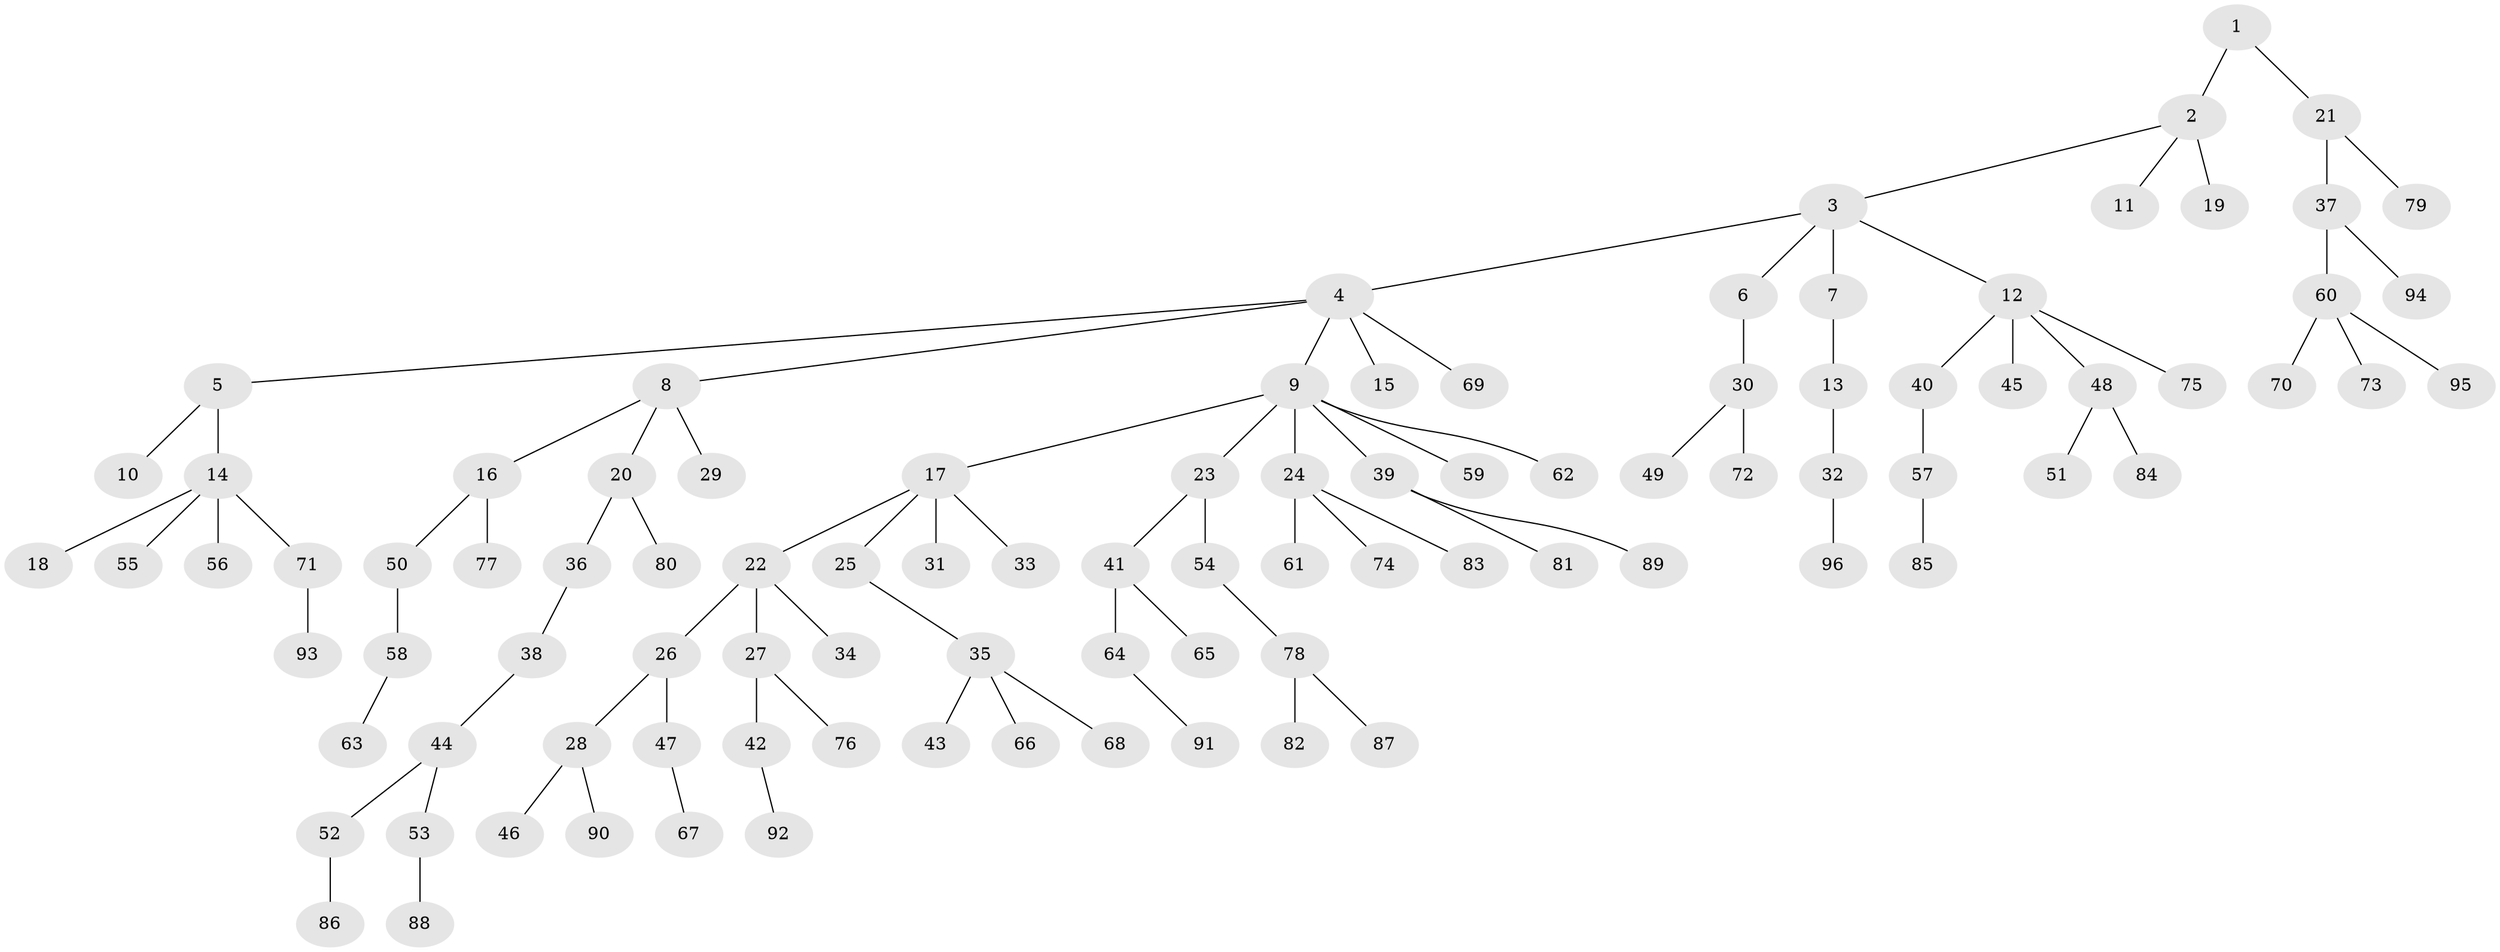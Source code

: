 // coarse degree distribution, {3: 0.1791044776119403, 5: 0.04477611940298507, 11: 0.014925373134328358, 6: 0.014925373134328358, 1: 0.5970149253731343, 2: 0.11940298507462686, 4: 0.029850746268656716}
// Generated by graph-tools (version 1.1) at 2025/42/03/06/25 10:42:05]
// undirected, 96 vertices, 95 edges
graph export_dot {
graph [start="1"]
  node [color=gray90,style=filled];
  1;
  2;
  3;
  4;
  5;
  6;
  7;
  8;
  9;
  10;
  11;
  12;
  13;
  14;
  15;
  16;
  17;
  18;
  19;
  20;
  21;
  22;
  23;
  24;
  25;
  26;
  27;
  28;
  29;
  30;
  31;
  32;
  33;
  34;
  35;
  36;
  37;
  38;
  39;
  40;
  41;
  42;
  43;
  44;
  45;
  46;
  47;
  48;
  49;
  50;
  51;
  52;
  53;
  54;
  55;
  56;
  57;
  58;
  59;
  60;
  61;
  62;
  63;
  64;
  65;
  66;
  67;
  68;
  69;
  70;
  71;
  72;
  73;
  74;
  75;
  76;
  77;
  78;
  79;
  80;
  81;
  82;
  83;
  84;
  85;
  86;
  87;
  88;
  89;
  90;
  91;
  92;
  93;
  94;
  95;
  96;
  1 -- 2;
  1 -- 21;
  2 -- 3;
  2 -- 11;
  2 -- 19;
  3 -- 4;
  3 -- 6;
  3 -- 7;
  3 -- 12;
  4 -- 5;
  4 -- 8;
  4 -- 9;
  4 -- 15;
  4 -- 69;
  5 -- 10;
  5 -- 14;
  6 -- 30;
  7 -- 13;
  8 -- 16;
  8 -- 20;
  8 -- 29;
  9 -- 17;
  9 -- 23;
  9 -- 24;
  9 -- 39;
  9 -- 59;
  9 -- 62;
  12 -- 40;
  12 -- 45;
  12 -- 48;
  12 -- 75;
  13 -- 32;
  14 -- 18;
  14 -- 55;
  14 -- 56;
  14 -- 71;
  16 -- 50;
  16 -- 77;
  17 -- 22;
  17 -- 25;
  17 -- 31;
  17 -- 33;
  20 -- 36;
  20 -- 80;
  21 -- 37;
  21 -- 79;
  22 -- 26;
  22 -- 27;
  22 -- 34;
  23 -- 41;
  23 -- 54;
  24 -- 61;
  24 -- 74;
  24 -- 83;
  25 -- 35;
  26 -- 28;
  26 -- 47;
  27 -- 42;
  27 -- 76;
  28 -- 46;
  28 -- 90;
  30 -- 49;
  30 -- 72;
  32 -- 96;
  35 -- 43;
  35 -- 66;
  35 -- 68;
  36 -- 38;
  37 -- 60;
  37 -- 94;
  38 -- 44;
  39 -- 81;
  39 -- 89;
  40 -- 57;
  41 -- 64;
  41 -- 65;
  42 -- 92;
  44 -- 52;
  44 -- 53;
  47 -- 67;
  48 -- 51;
  48 -- 84;
  50 -- 58;
  52 -- 86;
  53 -- 88;
  54 -- 78;
  57 -- 85;
  58 -- 63;
  60 -- 70;
  60 -- 73;
  60 -- 95;
  64 -- 91;
  71 -- 93;
  78 -- 82;
  78 -- 87;
}
